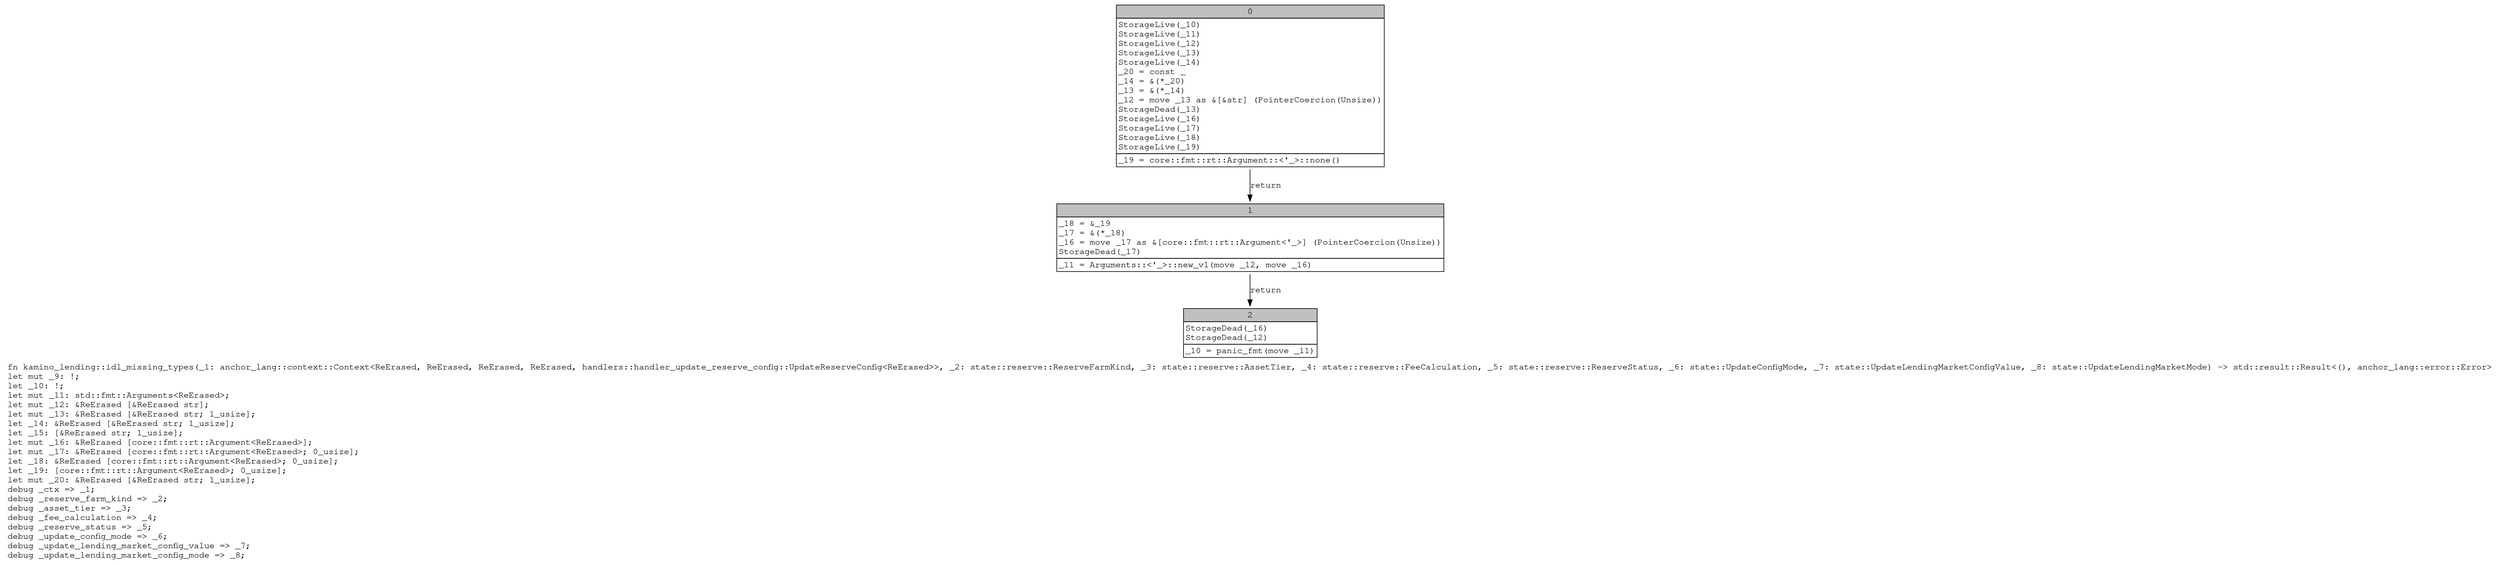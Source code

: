digraph Mir_0_12667 {
    graph [fontname="Courier, monospace"];
    node [fontname="Courier, monospace"];
    edge [fontname="Courier, monospace"];
    label=<fn kamino_lending::idl_missing_types(_1: anchor_lang::context::Context&lt;ReErased, ReErased, ReErased, ReErased, handlers::handler_update_reserve_config::UpdateReserveConfig&lt;ReErased&gt;&gt;, _2: state::reserve::ReserveFarmKind, _3: state::reserve::AssetTier, _4: state::reserve::FeeCalculation, _5: state::reserve::ReserveStatus, _6: state::UpdateConfigMode, _7: state::UpdateLendingMarketConfigValue, _8: state::UpdateLendingMarketMode) -&gt; std::result::Result&lt;(), anchor_lang::error::Error&gt;<br align="left"/>let mut _9: !;<br align="left"/>let _10: !;<br align="left"/>let mut _11: std::fmt::Arguments&lt;ReErased&gt;;<br align="left"/>let mut _12: &amp;ReErased [&amp;ReErased str];<br align="left"/>let mut _13: &amp;ReErased [&amp;ReErased str; 1_usize];<br align="left"/>let _14: &amp;ReErased [&amp;ReErased str; 1_usize];<br align="left"/>let _15: [&amp;ReErased str; 1_usize];<br align="left"/>let mut _16: &amp;ReErased [core::fmt::rt::Argument&lt;ReErased&gt;];<br align="left"/>let mut _17: &amp;ReErased [core::fmt::rt::Argument&lt;ReErased&gt;; 0_usize];<br align="left"/>let _18: &amp;ReErased [core::fmt::rt::Argument&lt;ReErased&gt;; 0_usize];<br align="left"/>let _19: [core::fmt::rt::Argument&lt;ReErased&gt;; 0_usize];<br align="left"/>let mut _20: &amp;ReErased [&amp;ReErased str; 1_usize];<br align="left"/>debug _ctx =&gt; _1;<br align="left"/>debug _reserve_farm_kind =&gt; _2;<br align="left"/>debug _asset_tier =&gt; _3;<br align="left"/>debug _fee_calculation =&gt; _4;<br align="left"/>debug _reserve_status =&gt; _5;<br align="left"/>debug _update_config_mode =&gt; _6;<br align="left"/>debug _update_lending_market_config_value =&gt; _7;<br align="left"/>debug _update_lending_market_config_mode =&gt; _8;<br align="left"/>>;
    bb0__0_12667 [shape="none", label=<<table border="0" cellborder="1" cellspacing="0"><tr><td bgcolor="gray" align="center" colspan="1">0</td></tr><tr><td align="left" balign="left">StorageLive(_10)<br/>StorageLive(_11)<br/>StorageLive(_12)<br/>StorageLive(_13)<br/>StorageLive(_14)<br/>_20 = const _<br/>_14 = &amp;(*_20)<br/>_13 = &amp;(*_14)<br/>_12 = move _13 as &amp;[&amp;str] (PointerCoercion(Unsize))<br/>StorageDead(_13)<br/>StorageLive(_16)<br/>StorageLive(_17)<br/>StorageLive(_18)<br/>StorageLive(_19)<br/></td></tr><tr><td align="left">_19 = core::fmt::rt::Argument::&lt;'_&gt;::none()</td></tr></table>>];
    bb1__0_12667 [shape="none", label=<<table border="0" cellborder="1" cellspacing="0"><tr><td bgcolor="gray" align="center" colspan="1">1</td></tr><tr><td align="left" balign="left">_18 = &amp;_19<br/>_17 = &amp;(*_18)<br/>_16 = move _17 as &amp;[core::fmt::rt::Argument&lt;'_&gt;] (PointerCoercion(Unsize))<br/>StorageDead(_17)<br/></td></tr><tr><td align="left">_11 = Arguments::&lt;'_&gt;::new_v1(move _12, move _16)</td></tr></table>>];
    bb2__0_12667 [shape="none", label=<<table border="0" cellborder="1" cellspacing="0"><tr><td bgcolor="gray" align="center" colspan="1">2</td></tr><tr><td align="left" balign="left">StorageDead(_16)<br/>StorageDead(_12)<br/></td></tr><tr><td align="left">_10 = panic_fmt(move _11)</td></tr></table>>];
    bb0__0_12667 -> bb1__0_12667 [label="return"];
    bb1__0_12667 -> bb2__0_12667 [label="return"];
}
